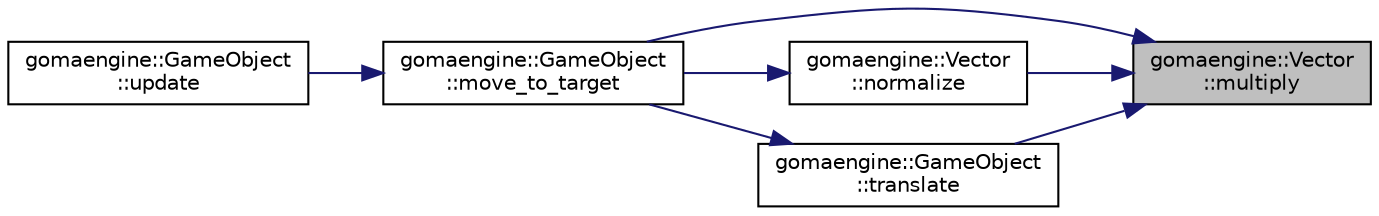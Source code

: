 digraph "gomaengine::Vector::multiply"
{
 // LATEX_PDF_SIZE
  edge [fontname="Helvetica",fontsize="10",labelfontname="Helvetica",labelfontsize="10"];
  node [fontname="Helvetica",fontsize="10",shape=record];
  rankdir="RL";
  Node1 [label="gomaengine::Vector\l::multiply",height=0.2,width=0.4,color="black", fillcolor="grey75", style="filled", fontcolor="black",tooltip="Funcion que multiplica el Vector por una constante y lo devuelve."];
  Node1 -> Node2 [dir="back",color="midnightblue",fontsize="10",style="solid",fontname="Helvetica"];
  Node2 [label="gomaengine::GameObject\l::move_to_target",height=0.2,width=0.4,color="black", fillcolor="white", style="filled",URL="$classgomaengine_1_1_game_object.html#a2ab104eaa6cd2e1d58f6a5d5d4b6e8a3",tooltip="Funcion que mueve el objeto al vector objetivo target"];
  Node2 -> Node3 [dir="back",color="midnightblue",fontsize="10",style="solid",fontname="Helvetica"];
  Node3 [label="gomaengine::GameObject\l::update",height=0.2,width=0.4,color="black", fillcolor="white", style="filled",URL="$classgomaengine_1_1_game_object.html#a8e6c00070d22715d09df577f2a3610de",tooltip="Funcion que define la actualizacion del modelo en el gameloop"];
  Node1 -> Node4 [dir="back",color="midnightblue",fontsize="10",style="solid",fontname="Helvetica"];
  Node4 [label="gomaengine::Vector\l::normalize",height=0.2,width=0.4,color="black", fillcolor="white", style="filled",URL="$structgomaengine_1_1_vector.html#a6b58c989725993a7c1fabb5714a5beff",tooltip="Funcion que calcula el vector unitario de si mismo"];
  Node4 -> Node2 [dir="back",color="midnightblue",fontsize="10",style="solid",fontname="Helvetica"];
  Node1 -> Node5 [dir="back",color="midnightblue",fontsize="10",style="solid",fontname="Helvetica"];
  Node5 [label="gomaengine::GameObject\l::translate",height=0.2,width=0.4,color="black", fillcolor="white", style="filled",URL="$classgomaengine_1_1_game_object.html#a5d6a414003baa21722254cb98a7905f3",tooltip="Funcion que traslada la posicion abstracta del modelo"];
  Node5 -> Node2 [dir="back",color="midnightblue",fontsize="10",style="solid",fontname="Helvetica"];
}

